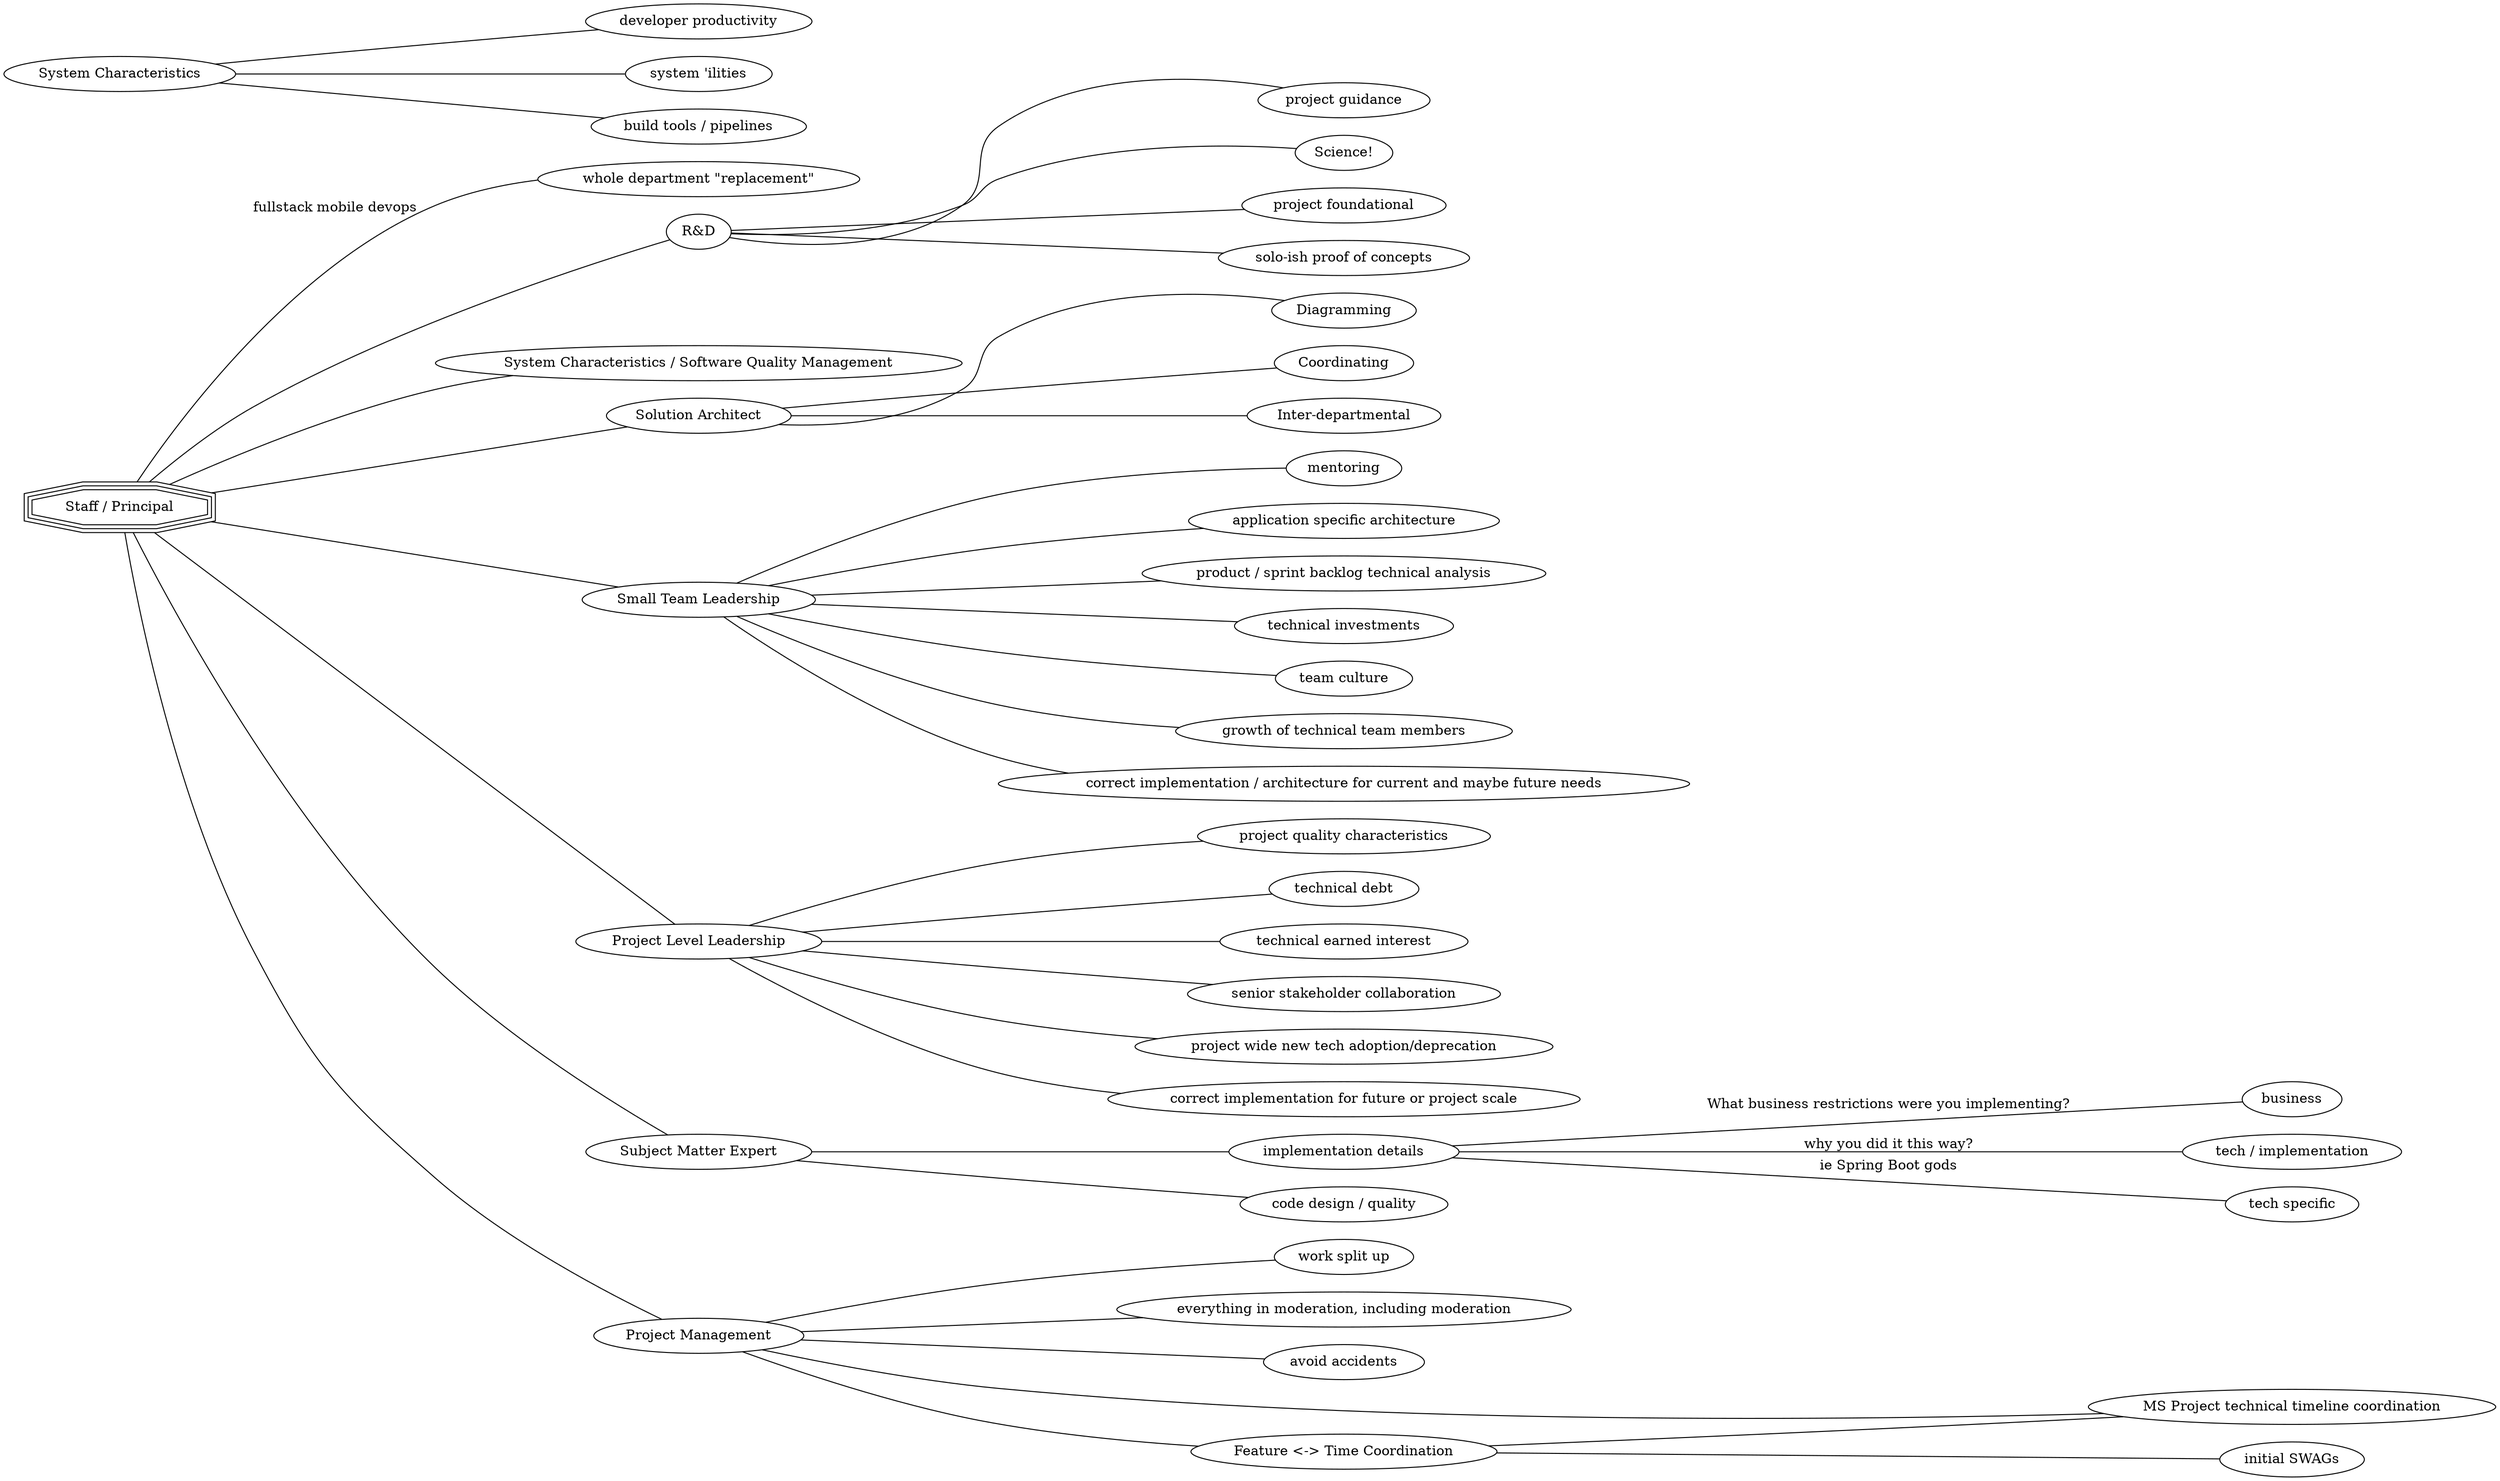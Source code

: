 graph {
   // cpranksep=3
   //layout=circo
   //layout=twopi
   //ratio=0.5
   rankdir="LR"

    SP [label="Staff / Principal", shape=tripleoctagon, root=true]
        SP -- "whole department \"replacement\"" [label="fullstack mobile devops"]
        SP -- "R&D"
//        subgraph cluster_rd {
          "R&D" -- "project guidance", "Science!", "project foundational", "solo-ish proof of concepts"
//        }
        SP -- "System Characteristics / Software Quality Management"
//        subgraph cluster_systemchar {
            "System Characteristics"    -- "developer productivity", "system 'ilities", "build tools / pipelines"
//        }
        SP -- "Solution Architect"
//        subgraph cluster_sa {
           "Solution Architect" -- Diagramming, Coordinating, "Inter-departmental"
//       }

        SP -- "Small Team Leadership"
            -- mentoring, "application specific architecture", "product / sprint backlog technical analysis", "technical investments", "team culture", "growth of technical team members", "correct implementation / architecture for current and maybe future needs"

        SP -- "Project Level Leadership"
            -- "project quality characteristics", "technical debt", "technical earned interest", "senior stakeholder collaboration", "project wide new tech adoption/deprecation", "correct implementation for future or project scale"

        SP -- "Subject Matter Expert"
           -- "implementation details"
           "implementation details"
             -- "business" [label="What business restrictions were you implementing?"]
            "implementation details" -- "tech / implementation" [label="why you did it this way?"]
            "implementation details" -- "tech specific"[label="ie Spring Boot gods"]
        "Subject Matter Expert" -- "code design / quality"

        SP -- "Project Management"
          -- "work split up", "everything in moderation, including moderation", "avoid accidents", "MS Project technical timeline coordination"
          "Project Management" -- "Feature <-> Time Coordination"
              "Feature <-> Time Coordination" -- "initial SWAGs", "MS Project technical timeline coordination"
}
